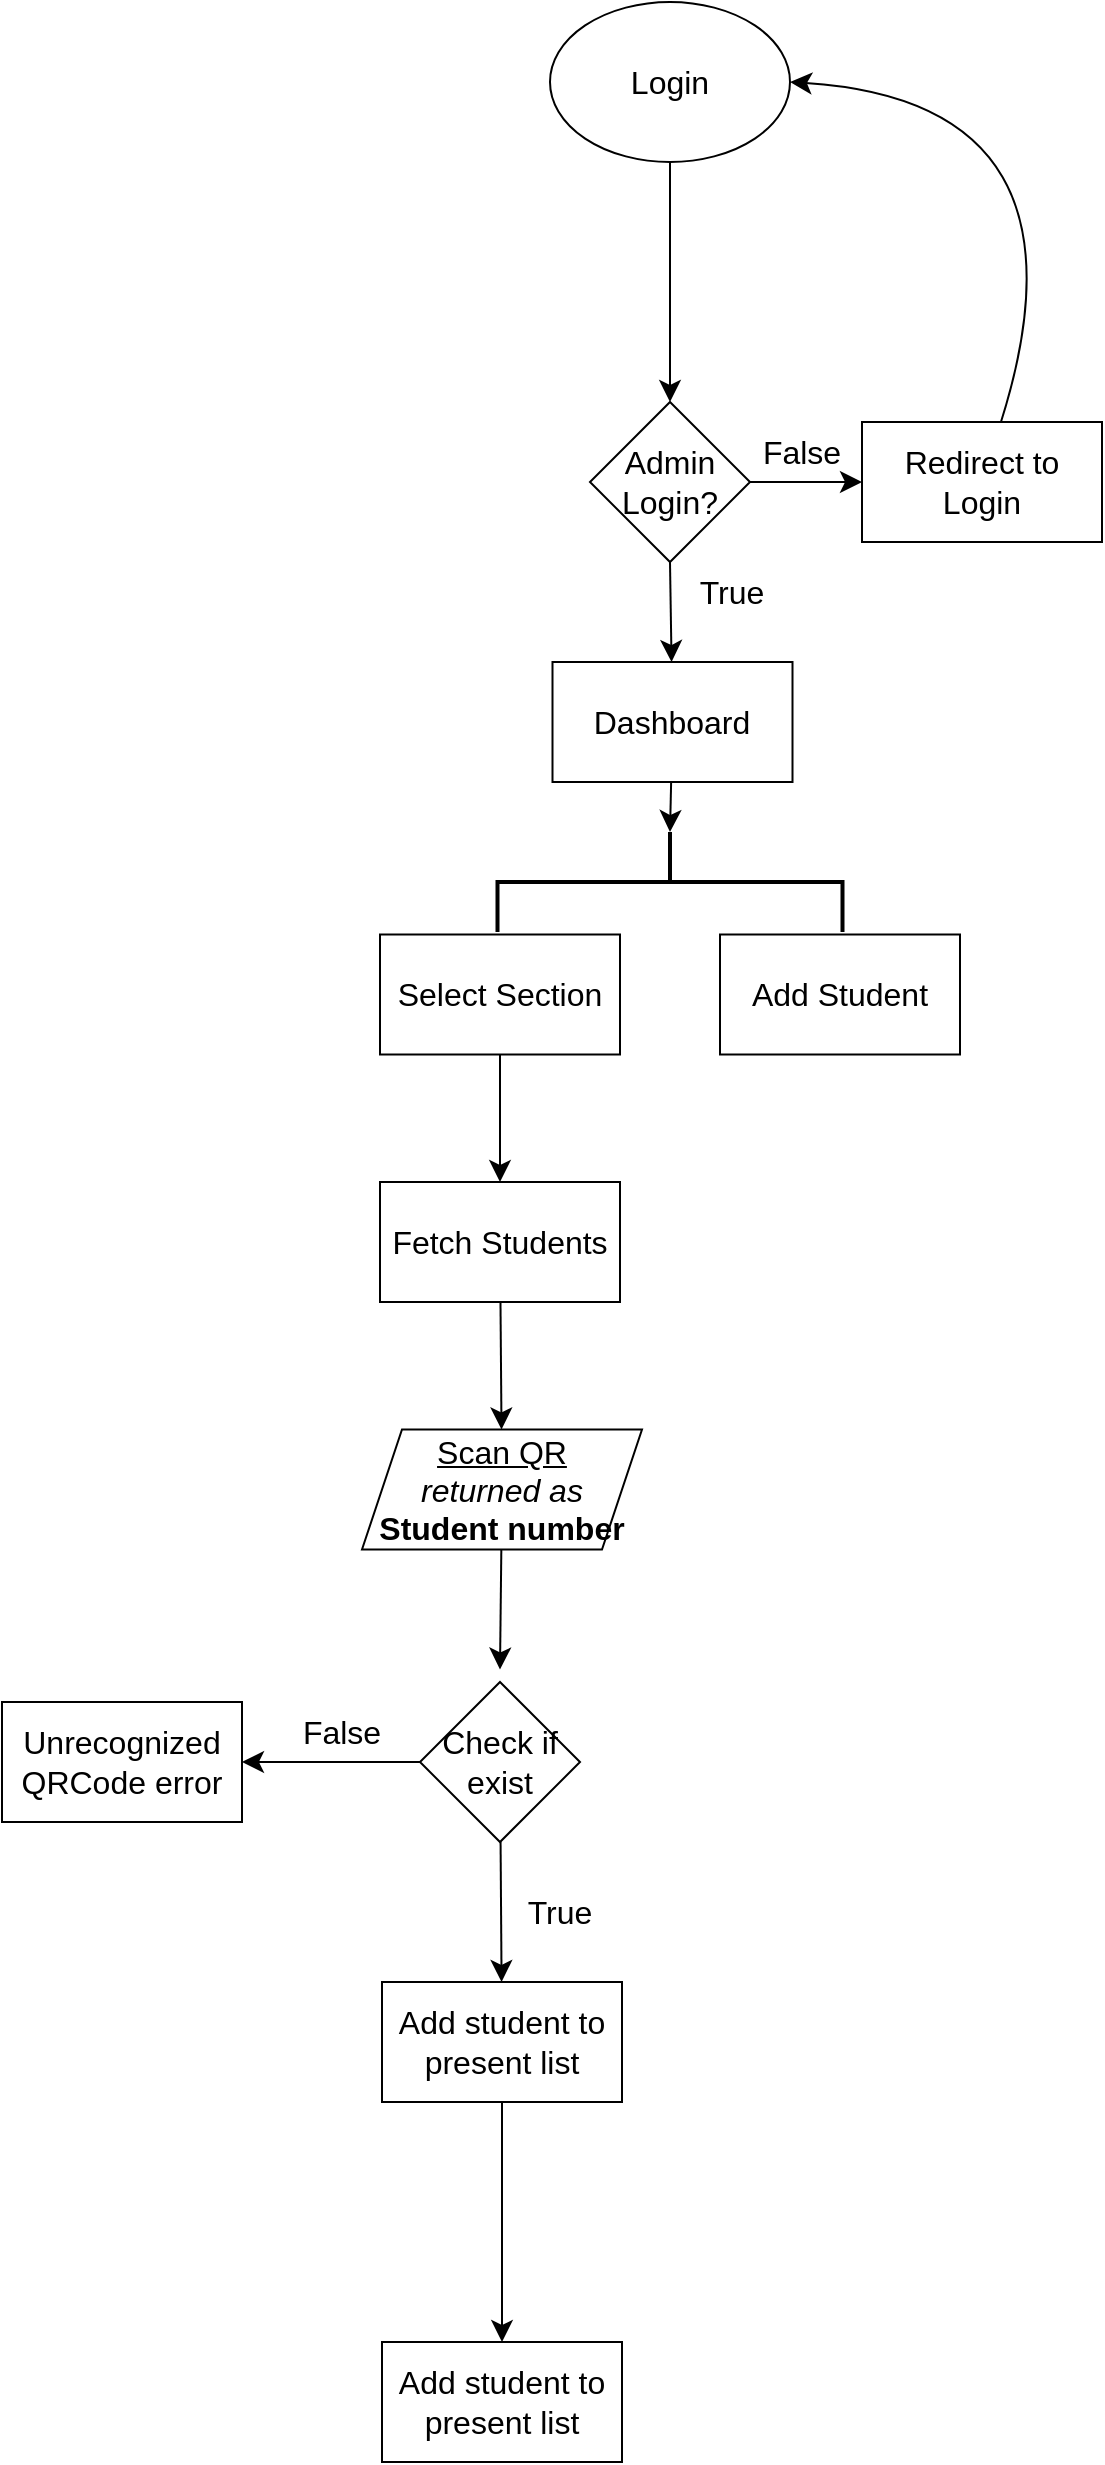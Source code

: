 <mxfile version="22.0.3" type="device">
  <diagram id="C5RBs43oDa-KdzZeNtuy" name="Page-1">
    <mxGraphModel dx="1088" dy="609" grid="1" gridSize="10" guides="1" tooltips="1" connect="1" arrows="1" fold="1" page="1" pageScale="1" pageWidth="827" pageHeight="1169" math="1" shadow="0">
      <root>
        <mxCell id="WIyWlLk6GJQsqaUBKTNV-0" />
        <mxCell id="WIyWlLk6GJQsqaUBKTNV-1" parent="WIyWlLk6GJQsqaUBKTNV-0" />
        <mxCell id="aEoX2SBi2Gt2DbE2iIDC-8" value="" style="edgeStyle=none;curved=1;rounded=0;orthogonalLoop=1;jettySize=auto;html=1;fontSize=12;startSize=8;endSize=8;" parent="WIyWlLk6GJQsqaUBKTNV-1" source="aEoX2SBi2Gt2DbE2iIDC-0" target="aEoX2SBi2Gt2DbE2iIDC-7" edge="1">
          <mxGeometry relative="1" as="geometry" />
        </mxCell>
        <mxCell id="aEoX2SBi2Gt2DbE2iIDC-0" value="Login" style="ellipse;whiteSpace=wrap;html=1;fontSize=16;" parent="WIyWlLk6GJQsqaUBKTNV-1" vertex="1">
          <mxGeometry x="354" y="70" width="120" height="80" as="geometry" />
        </mxCell>
        <mxCell id="aEoX2SBi2Gt2DbE2iIDC-12" value="" style="edgeStyle=none;curved=1;rounded=0;orthogonalLoop=1;jettySize=auto;html=1;fontSize=12;startSize=8;endSize=8;" parent="WIyWlLk6GJQsqaUBKTNV-1" source="aEoX2SBi2Gt2DbE2iIDC-7" target="aEoX2SBi2Gt2DbE2iIDC-11" edge="1">
          <mxGeometry relative="1" as="geometry" />
        </mxCell>
        <mxCell id="aEoX2SBi2Gt2DbE2iIDC-34" style="edgeStyle=none;curved=1;rounded=0;orthogonalLoop=1;jettySize=auto;html=1;fontSize=12;startSize=8;endSize=8;exitX=0.5;exitY=1;exitDx=0;exitDy=0;" parent="WIyWlLk6GJQsqaUBKTNV-1" source="aEoX2SBi2Gt2DbE2iIDC-7" target="aEoX2SBi2Gt2DbE2iIDC-9" edge="1">
          <mxGeometry relative="1" as="geometry" />
        </mxCell>
        <mxCell id="aEoX2SBi2Gt2DbE2iIDC-7" value="Admin Login?" style="rhombus;whiteSpace=wrap;html=1;fontSize=16;" parent="WIyWlLk6GJQsqaUBKTNV-1" vertex="1">
          <mxGeometry x="374" y="270" width="80" height="80" as="geometry" />
        </mxCell>
        <mxCell id="aEoX2SBi2Gt2DbE2iIDC-9" value="Dashboard" style="whiteSpace=wrap;html=1;fontSize=16;" parent="WIyWlLk6GJQsqaUBKTNV-1" vertex="1">
          <mxGeometry x="355.25" y="400" width="120" height="60" as="geometry" />
        </mxCell>
        <mxCell id="aEoX2SBi2Gt2DbE2iIDC-18" style="edgeStyle=none;curved=1;rounded=0;orthogonalLoop=1;jettySize=auto;html=1;entryX=1;entryY=0.5;entryDx=0;entryDy=0;fontSize=12;startSize=8;endSize=8;" parent="WIyWlLk6GJQsqaUBKTNV-1" source="aEoX2SBi2Gt2DbE2iIDC-11" target="aEoX2SBi2Gt2DbE2iIDC-0" edge="1">
          <mxGeometry relative="1" as="geometry">
            <Array as="points">
              <mxPoint x="630" y="120" />
            </Array>
          </mxGeometry>
        </mxCell>
        <mxCell id="aEoX2SBi2Gt2DbE2iIDC-11" value="Redirect to Login" style="whiteSpace=wrap;html=1;fontSize=16;" parent="WIyWlLk6GJQsqaUBKTNV-1" vertex="1">
          <mxGeometry x="510" y="280" width="120" height="60" as="geometry" />
        </mxCell>
        <mxCell id="aEoX2SBi2Gt2DbE2iIDC-14" value="False" style="text;html=1;strokeColor=none;fillColor=none;align=center;verticalAlign=middle;whiteSpace=wrap;rounded=0;fontSize=16;" parent="WIyWlLk6GJQsqaUBKTNV-1" vertex="1">
          <mxGeometry x="450" y="280" width="60" height="30" as="geometry" />
        </mxCell>
        <mxCell id="aEoX2SBi2Gt2DbE2iIDC-16" value="" style="strokeWidth=2;html=1;shape=mxgraph.flowchart.annotation_2;align=left;labelPosition=right;pointerEvents=1;fontSize=16;rotation=90;" parent="WIyWlLk6GJQsqaUBKTNV-1" vertex="1">
          <mxGeometry x="389" y="423.75" width="50" height="172.5" as="geometry" />
        </mxCell>
        <mxCell id="aEoX2SBi2Gt2DbE2iIDC-17" style="edgeStyle=none;curved=1;rounded=0;orthogonalLoop=1;jettySize=auto;html=1;entryX=0;entryY=0.5;entryDx=0;entryDy=0;entryPerimeter=0;fontSize=12;startSize=8;endSize=8;" parent="WIyWlLk6GJQsqaUBKTNV-1" source="aEoX2SBi2Gt2DbE2iIDC-9" target="aEoX2SBi2Gt2DbE2iIDC-16" edge="1">
          <mxGeometry relative="1" as="geometry" />
        </mxCell>
        <mxCell id="aEoX2SBi2Gt2DbE2iIDC-21" value="Add Student" style="rounded=0;whiteSpace=wrap;html=1;fontSize=16;" parent="WIyWlLk6GJQsqaUBKTNV-1" vertex="1">
          <mxGeometry x="439" y="536.25" width="120" height="60" as="geometry" />
        </mxCell>
        <mxCell id="aEoX2SBi2Gt2DbE2iIDC-37" value="True" style="text;html=1;strokeColor=none;fillColor=none;align=center;verticalAlign=middle;whiteSpace=wrap;rounded=0;fontSize=16;" parent="WIyWlLk6GJQsqaUBKTNV-1" vertex="1">
          <mxGeometry x="415.25" y="350" width="60" height="30" as="geometry" />
        </mxCell>
        <mxCell id="aEoX2SBi2Gt2DbE2iIDC-38" value="" style="edgeStyle=none;curved=1;rounded=0;orthogonalLoop=1;jettySize=auto;html=1;fontSize=12;startSize=8;endSize=8;" parent="WIyWlLk6GJQsqaUBKTNV-1" source="aEoX2SBi2Gt2DbE2iIDC-39" target="aEoX2SBi2Gt2DbE2iIDC-41" edge="1">
          <mxGeometry relative="1" as="geometry" />
        </mxCell>
        <mxCell id="aEoX2SBi2Gt2DbE2iIDC-39" value="Fetch Students" style="rounded=0;whiteSpace=wrap;html=1;fontSize=16;" parent="WIyWlLk6GJQsqaUBKTNV-1" vertex="1">
          <mxGeometry x="269" y="660" width="120" height="60" as="geometry" />
        </mxCell>
        <mxCell id="aEoX2SBi2Gt2DbE2iIDC-40" style="edgeStyle=none;curved=1;rounded=0;orthogonalLoop=1;jettySize=auto;html=1;fontSize=12;startSize=8;endSize=8;" parent="WIyWlLk6GJQsqaUBKTNV-1" source="aEoX2SBi2Gt2DbE2iIDC-41" edge="1">
          <mxGeometry relative="1" as="geometry">
            <mxPoint x="329" y="903.75" as="targetPoint" />
          </mxGeometry>
        </mxCell>
        <mxCell id="aEoX2SBi2Gt2DbE2iIDC-41" value="&lt;u&gt;Scan QR &lt;/u&gt;&lt;br&gt;&lt;i&gt;returned as&lt;/i&gt;&lt;br&gt;&lt;b&gt;Student number&lt;/b&gt;" style="shape=parallelogram;perimeter=parallelogramPerimeter;whiteSpace=wrap;html=1;fixedSize=1;fontSize=16;rounded=0;" parent="WIyWlLk6GJQsqaUBKTNV-1" vertex="1">
          <mxGeometry x="260" y="783.75" width="140" height="60" as="geometry" />
        </mxCell>
        <mxCell id="aEoX2SBi2Gt2DbE2iIDC-47" value="" style="edgeStyle=none;curved=1;rounded=0;orthogonalLoop=1;jettySize=auto;html=1;fontSize=12;startSize=8;endSize=8;" parent="WIyWlLk6GJQsqaUBKTNV-1" source="aEoX2SBi2Gt2DbE2iIDC-42" target="aEoX2SBi2Gt2DbE2iIDC-46" edge="1">
          <mxGeometry relative="1" as="geometry" />
        </mxCell>
        <mxCell id="aEoX2SBi2Gt2DbE2iIDC-49" value="" style="edgeStyle=none;curved=1;rounded=0;orthogonalLoop=1;jettySize=auto;html=1;fontSize=12;startSize=8;endSize=8;" parent="WIyWlLk6GJQsqaUBKTNV-1" source="aEoX2SBi2Gt2DbE2iIDC-42" target="aEoX2SBi2Gt2DbE2iIDC-48" edge="1">
          <mxGeometry relative="1" as="geometry" />
        </mxCell>
        <mxCell id="aEoX2SBi2Gt2DbE2iIDC-42" value="Check if exist" style="rhombus;whiteSpace=wrap;html=1;fontSize=16;" parent="WIyWlLk6GJQsqaUBKTNV-1" vertex="1">
          <mxGeometry x="289" y="910" width="80" height="80" as="geometry" />
        </mxCell>
        <mxCell id="aEoX2SBi2Gt2DbE2iIDC-45" value="" style="edgeStyle=none;curved=1;rounded=0;orthogonalLoop=1;jettySize=auto;html=1;fontSize=12;startSize=8;endSize=8;" parent="WIyWlLk6GJQsqaUBKTNV-1" source="aEoX2SBi2Gt2DbE2iIDC-44" target="aEoX2SBi2Gt2DbE2iIDC-39" edge="1">
          <mxGeometry relative="1" as="geometry" />
        </mxCell>
        <mxCell id="aEoX2SBi2Gt2DbE2iIDC-44" value="Select Section" style="rounded=0;whiteSpace=wrap;html=1;fontSize=16;" parent="WIyWlLk6GJQsqaUBKTNV-1" vertex="1">
          <mxGeometry x="269" y="536.25" width="120" height="60" as="geometry" />
        </mxCell>
        <mxCell id="aEoX2SBi2Gt2DbE2iIDC-53" value="" style="edgeStyle=none;curved=1;rounded=0;orthogonalLoop=1;jettySize=auto;html=1;fontSize=12;startSize=8;endSize=8;" parent="WIyWlLk6GJQsqaUBKTNV-1" source="aEoX2SBi2Gt2DbE2iIDC-46" target="aEoX2SBi2Gt2DbE2iIDC-52" edge="1">
          <mxGeometry relative="1" as="geometry" />
        </mxCell>
        <mxCell id="aEoX2SBi2Gt2DbE2iIDC-46" value="Add student to present list" style="whiteSpace=wrap;html=1;fontSize=16;" parent="WIyWlLk6GJQsqaUBKTNV-1" vertex="1">
          <mxGeometry x="270" y="1060" width="120" height="60" as="geometry" />
        </mxCell>
        <mxCell id="aEoX2SBi2Gt2DbE2iIDC-48" value="Unrecognized QRCode error" style="whiteSpace=wrap;html=1;fontSize=16;" parent="WIyWlLk6GJQsqaUBKTNV-1" vertex="1">
          <mxGeometry x="80" y="920" width="120" height="60" as="geometry" />
        </mxCell>
        <mxCell id="aEoX2SBi2Gt2DbE2iIDC-50" value="True" style="text;html=1;strokeColor=none;fillColor=none;align=center;verticalAlign=middle;whiteSpace=wrap;rounded=0;fontSize=16;" parent="WIyWlLk6GJQsqaUBKTNV-1" vertex="1">
          <mxGeometry x="329" y="1010" width="60" height="30" as="geometry" />
        </mxCell>
        <mxCell id="aEoX2SBi2Gt2DbE2iIDC-51" value="False" style="text;html=1;strokeColor=none;fillColor=none;align=center;verticalAlign=middle;whiteSpace=wrap;rounded=0;fontSize=16;" parent="WIyWlLk6GJQsqaUBKTNV-1" vertex="1">
          <mxGeometry x="220" y="920" width="60" height="30" as="geometry" />
        </mxCell>
        <mxCell id="aEoX2SBi2Gt2DbE2iIDC-52" value="Add student to present list" style="whiteSpace=wrap;html=1;fontSize=16;" parent="WIyWlLk6GJQsqaUBKTNV-1" vertex="1">
          <mxGeometry x="270" y="1240" width="120" height="60" as="geometry" />
        </mxCell>
      </root>
    </mxGraphModel>
  </diagram>
</mxfile>

